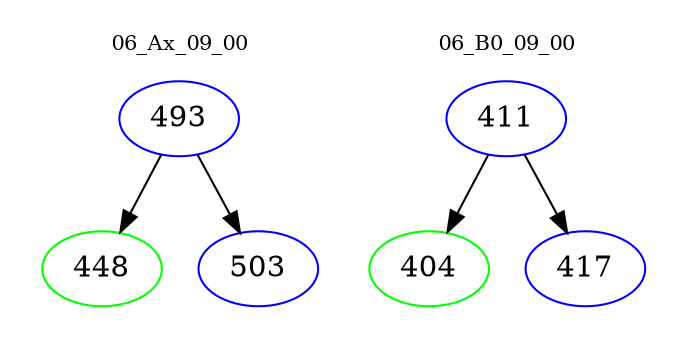 digraph{
subgraph cluster_0 {
color = white
label = "06_Ax_09_00";
fontsize=10;
T0_493 [label="493", color="blue"]
T0_493 -> T0_448 [color="black"]
T0_448 [label="448", color="green"]
T0_493 -> T0_503 [color="black"]
T0_503 [label="503", color="blue"]
}
subgraph cluster_1 {
color = white
label = "06_B0_09_00";
fontsize=10;
T1_411 [label="411", color="blue"]
T1_411 -> T1_404 [color="black"]
T1_404 [label="404", color="green"]
T1_411 -> T1_417 [color="black"]
T1_417 [label="417", color="blue"]
}
}
